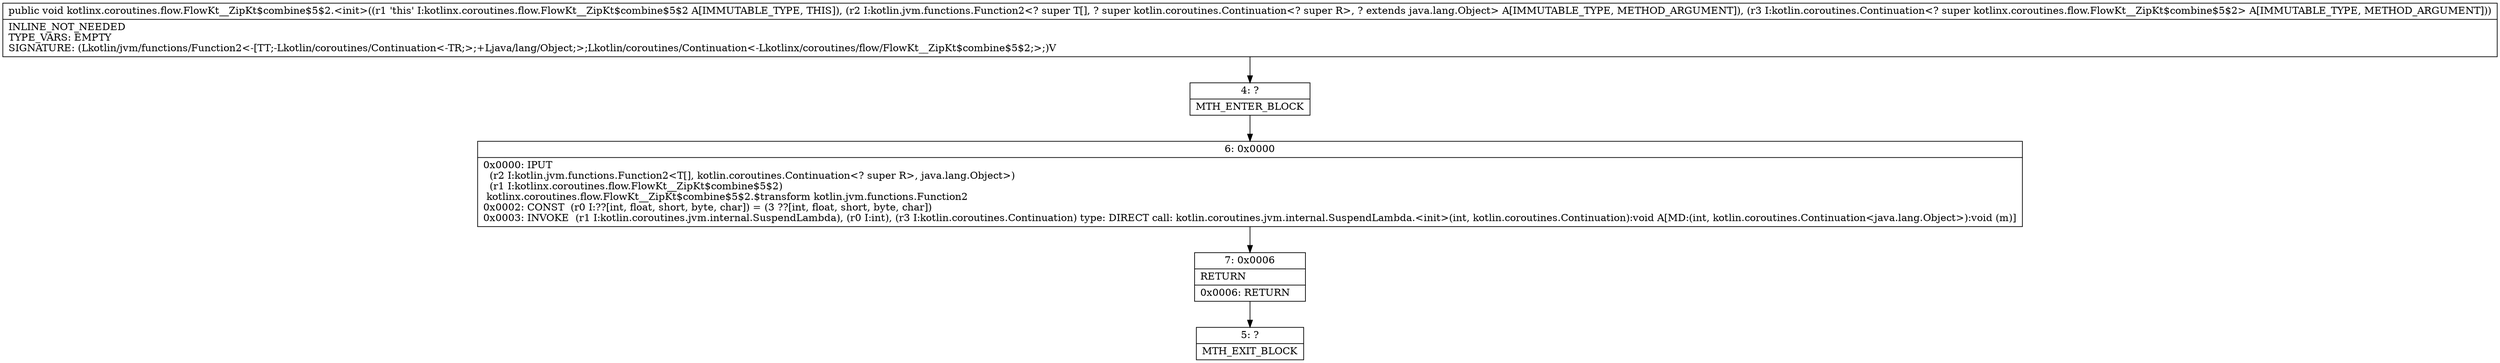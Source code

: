 digraph "CFG forkotlinx.coroutines.flow.FlowKt__ZipKt$combine$5$2.\<init\>(Lkotlin\/jvm\/functions\/Function2;Lkotlin\/coroutines\/Continuation;)V" {
Node_4 [shape=record,label="{4\:\ ?|MTH_ENTER_BLOCK\l}"];
Node_6 [shape=record,label="{6\:\ 0x0000|0x0000: IPUT  \l  (r2 I:kotlin.jvm.functions.Function2\<T[], kotlin.coroutines.Continuation\<? super R\>, java.lang.Object\>)\l  (r1 I:kotlinx.coroutines.flow.FlowKt__ZipKt$combine$5$2)\l kotlinx.coroutines.flow.FlowKt__ZipKt$combine$5$2.$transform kotlin.jvm.functions.Function2 \l0x0002: CONST  (r0 I:??[int, float, short, byte, char]) = (3 ??[int, float, short, byte, char]) \l0x0003: INVOKE  (r1 I:kotlin.coroutines.jvm.internal.SuspendLambda), (r0 I:int), (r3 I:kotlin.coroutines.Continuation) type: DIRECT call: kotlin.coroutines.jvm.internal.SuspendLambda.\<init\>(int, kotlin.coroutines.Continuation):void A[MD:(int, kotlin.coroutines.Continuation\<java.lang.Object\>):void (m)]\l}"];
Node_7 [shape=record,label="{7\:\ 0x0006|RETURN\l|0x0006: RETURN   \l}"];
Node_5 [shape=record,label="{5\:\ ?|MTH_EXIT_BLOCK\l}"];
MethodNode[shape=record,label="{public void kotlinx.coroutines.flow.FlowKt__ZipKt$combine$5$2.\<init\>((r1 'this' I:kotlinx.coroutines.flow.FlowKt__ZipKt$combine$5$2 A[IMMUTABLE_TYPE, THIS]), (r2 I:kotlin.jvm.functions.Function2\<? super T[], ? super kotlin.coroutines.Continuation\<? super R\>, ? extends java.lang.Object\> A[IMMUTABLE_TYPE, METHOD_ARGUMENT]), (r3 I:kotlin.coroutines.Continuation\<? super kotlinx.coroutines.flow.FlowKt__ZipKt$combine$5$2\> A[IMMUTABLE_TYPE, METHOD_ARGUMENT]))  | INLINE_NOT_NEEDED\lTYPE_VARS: EMPTY\lSIGNATURE: (Lkotlin\/jvm\/functions\/Function2\<\-[TT;\-Lkotlin\/coroutines\/Continuation\<\-TR;\>;+Ljava\/lang\/Object;\>;Lkotlin\/coroutines\/Continuation\<\-Lkotlinx\/coroutines\/flow\/FlowKt__ZipKt$combine$5$2;\>;)V\l}"];
MethodNode -> Node_4;Node_4 -> Node_6;
Node_6 -> Node_7;
Node_7 -> Node_5;
}

